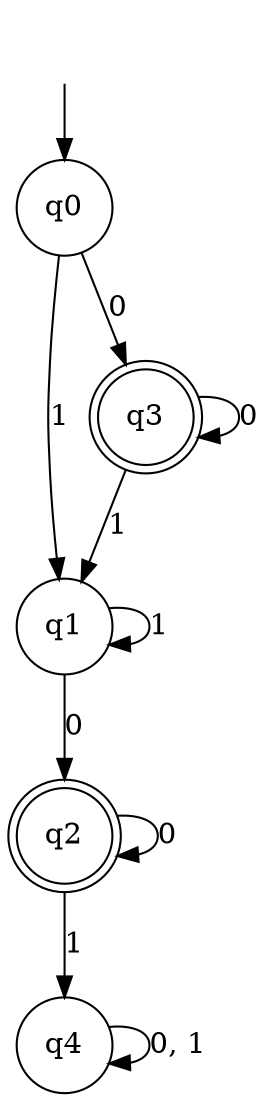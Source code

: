 digraph Automaton {

q1 [shape = circle];

q2 [shape = doublecircle];

q3 [shape = doublecircle];

q4 [shape = circle];

_nil [style = invis];

q0 [shape = circle];

q0 -> q3 [label = "0"];

q3 -> q1 [label = "1"];

_nil -> q0;

q1 -> q1 [label = "1"];

q3 -> q3 [label = "0"];

q1 -> q2 [label = "0"];

q2 -> q4 [label = "1"];

q0 -> q1 [label = "1"];

q2 -> q2 [label = "0"];

q4 -> q4 [label = "0, 1"];

}
